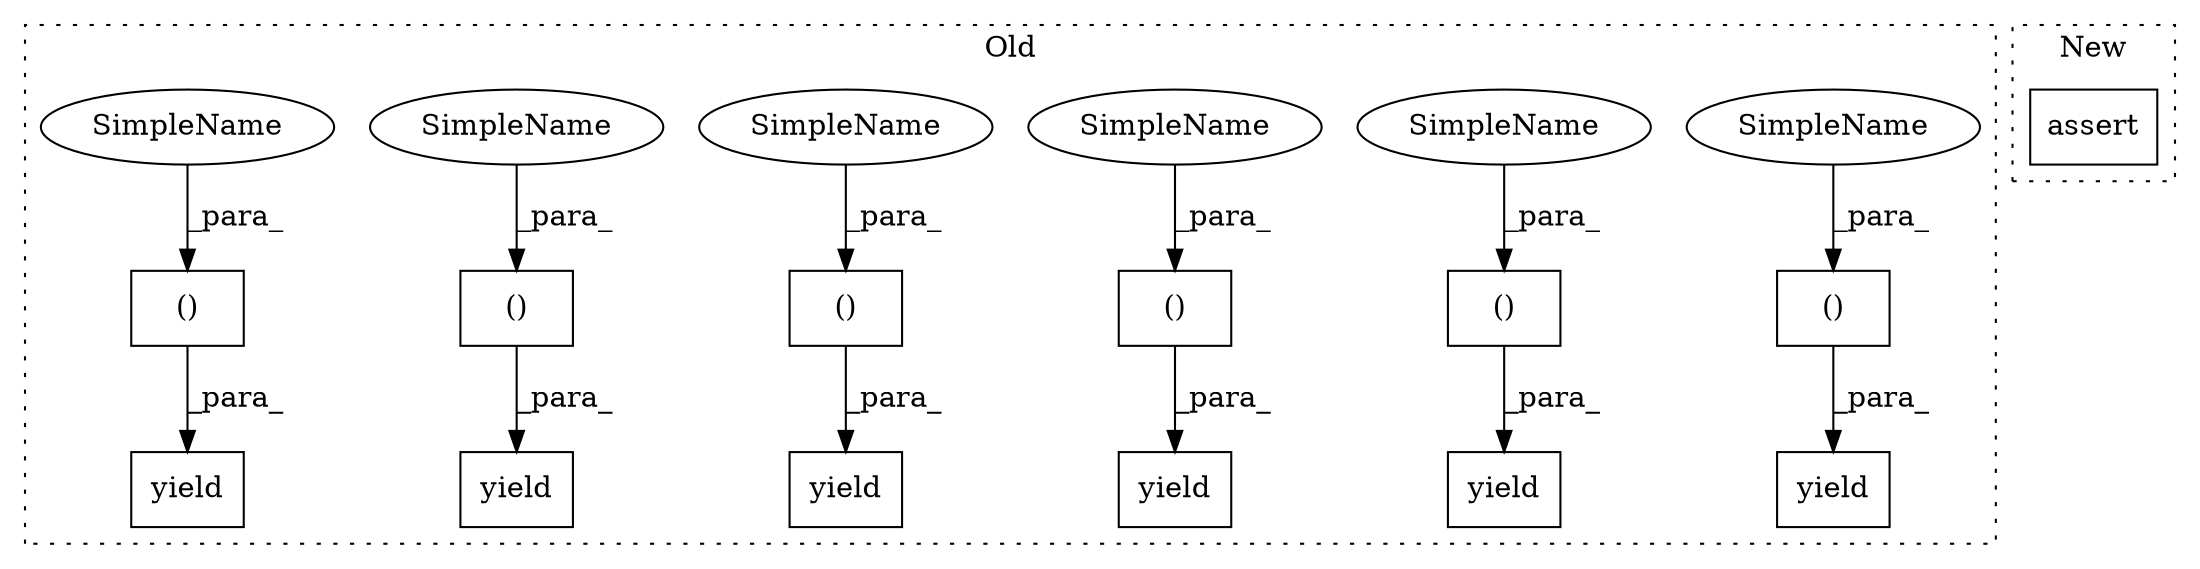 digraph G {
subgraph cluster0 {
1 [label="yield" a="112" s="7400" l="12" shape="box"];
3 [label="()" a="106" s="7412" l="71" shape="box"];
4 [label="()" a="106" s="7502" l="71" shape="box"];
5 [label="yield" a="112" s="7490" l="12" shape="box"];
6 [label="()" a="106" s="7114" l="71" shape="box"];
7 [label="yield" a="112" s="7102" l="12" shape="box"];
8 [label="()" a="106" s="7788" l="71" shape="box"];
9 [label="yield" a="112" s="7776" l="12" shape="box"];
10 [label="()" a="106" s="7204" l="71" shape="box"];
11 [label="yield" a="112" s="7192" l="12" shape="box"];
12 [label="()" a="106" s="7698" l="71" shape="box"];
13 [label="yield" a="112" s="7686" l="12" shape="box"];
14 [label="SimpleName" a="42" s="7698" l="25" shape="ellipse"];
15 [label="SimpleName" a="42" s="7114" l="25" shape="ellipse"];
16 [label="SimpleName" a="42" s="7412" l="25" shape="ellipse"];
17 [label="SimpleName" a="42" s="7204" l="25" shape="ellipse"];
18 [label="SimpleName" a="42" s="7502" l="25" shape="ellipse"];
19 [label="SimpleName" a="42" s="7788" l="25" shape="ellipse"];
label = "Old";
style="dotted";
}
subgraph cluster1 {
2 [label="assert" a="32" s="6621,6668" l="26,1" shape="box"];
label = "New";
style="dotted";
}
3 -> 1 [label="_para_"];
4 -> 5 [label="_para_"];
6 -> 7 [label="_para_"];
8 -> 9 [label="_para_"];
10 -> 11 [label="_para_"];
12 -> 13 [label="_para_"];
14 -> 12 [label="_para_"];
15 -> 6 [label="_para_"];
16 -> 3 [label="_para_"];
17 -> 10 [label="_para_"];
18 -> 4 [label="_para_"];
19 -> 8 [label="_para_"];
}